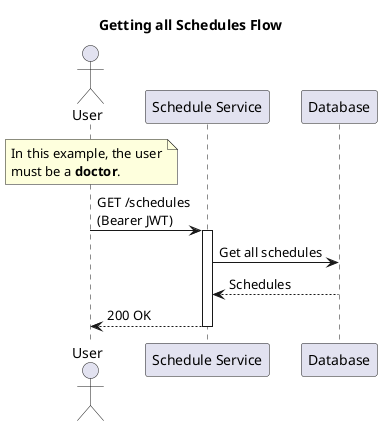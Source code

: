 @startuml get_schedules

title Getting all Schedules Flow

actor "User" as user
participant "Schedule Service" as schedule_service
participant "Database" as database

note over user
    In this example, the user
    must be a **doctor**.
end note

user -> schedule_service: GET /schedules\n(Bearer JWT)

activate schedule_service
schedule_service -> database: Get all schedules
database --> schedule_service: Schedules
schedule_service --> user: 200 OK
deactivate schedule_service

@enduml